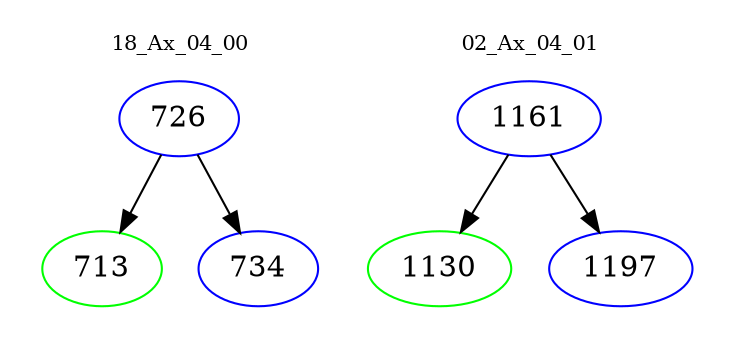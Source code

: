 digraph{
subgraph cluster_0 {
color = white
label = "18_Ax_04_00";
fontsize=10;
T0_726 [label="726", color="blue"]
T0_726 -> T0_713 [color="black"]
T0_713 [label="713", color="green"]
T0_726 -> T0_734 [color="black"]
T0_734 [label="734", color="blue"]
}
subgraph cluster_1 {
color = white
label = "02_Ax_04_01";
fontsize=10;
T1_1161 [label="1161", color="blue"]
T1_1161 -> T1_1130 [color="black"]
T1_1130 [label="1130", color="green"]
T1_1161 -> T1_1197 [color="black"]
T1_1197 [label="1197", color="blue"]
}
}
